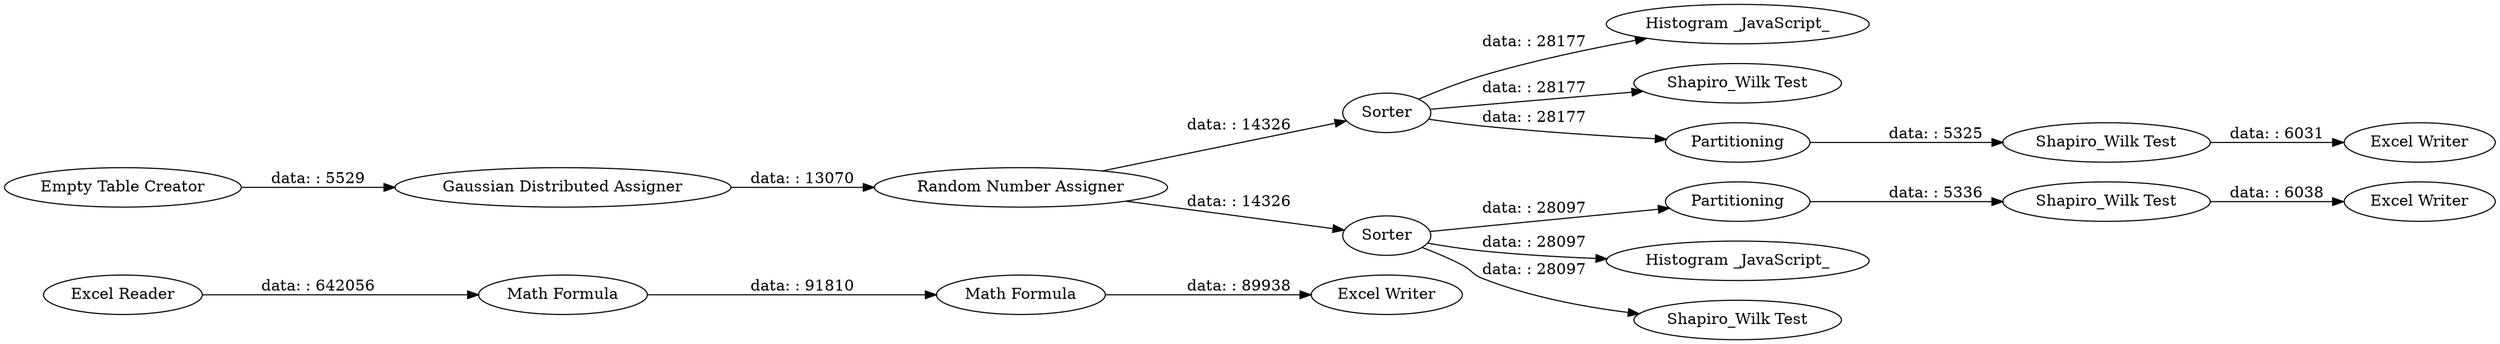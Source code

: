 digraph {
	"685811984332732812_1" [label="Excel Reader"]
	"685811984332732812_6" [label="Gaussian Distributed Assigner"]
	"685811984332732812_21" [label="Excel Writer"]
	"685811984332732812_19" [label=Sorter]
	"685811984332732812_20" [label="Excel Writer"]
	"685811984332732812_14" [label=Partitioning]
	"685811984332732812_2" [label="Math Formula"]
	"685811984332732812_12" [label="Shapiro_Wilk Test"]
	"685811984332732812_8" [label="Random Number Assigner"]
	"685811984332732812_9" [label=Sorter]
	"685811984332732812_4" [label="Math Formula"]
	"685811984332732812_16" [label="Shapiro_Wilk Test"]
	"685811984332732812_7" [label="Histogram _JavaScript_"]
	"685811984332732812_13" [label="Histogram _JavaScript_"]
	"685811984332732812_10" [label="Shapiro_Wilk Test"]
	"685811984332732812_15" [label="Shapiro_Wilk Test"]
	"685811984332732812_3" [label="Excel Writer"]
	"685811984332732812_11" [label=Partitioning]
	"685811984332732812_5" [label="Empty Table Creator"]
	"685811984332732812_1" -> "685811984332732812_2" [label="data: : 642056"]
	"685811984332732812_19" -> "685811984332732812_7" [label="data: : 28177"]
	"685811984332732812_16" -> "685811984332732812_20" [label="data: : 6038"]
	"685811984332732812_6" -> "685811984332732812_8" [label="data: : 13070"]
	"685811984332732812_9" -> "685811984332732812_10" [label="data: : 28097"]
	"685811984332732812_5" -> "685811984332732812_6" [label="data: : 5529"]
	"685811984332732812_12" -> "685811984332732812_21" [label="data: : 6031"]
	"685811984332732812_8" -> "685811984332732812_9" [label="data: : 14326"]
	"685811984332732812_19" -> "685811984332732812_15" [label="data: : 28177"]
	"685811984332732812_9" -> "685811984332732812_14" [label="data: : 28097"]
	"685811984332732812_14" -> "685811984332732812_16" [label="data: : 5336"]
	"685811984332732812_11" -> "685811984332732812_12" [label="data: : 5325"]
	"685811984332732812_2" -> "685811984332732812_4" [label="data: : 91810"]
	"685811984332732812_19" -> "685811984332732812_11" [label="data: : 28177"]
	"685811984332732812_8" -> "685811984332732812_19" [label="data: : 14326"]
	"685811984332732812_9" -> "685811984332732812_13" [label="data: : 28097"]
	"685811984332732812_4" -> "685811984332732812_3" [label="data: : 89938"]
	rankdir=LR
}
